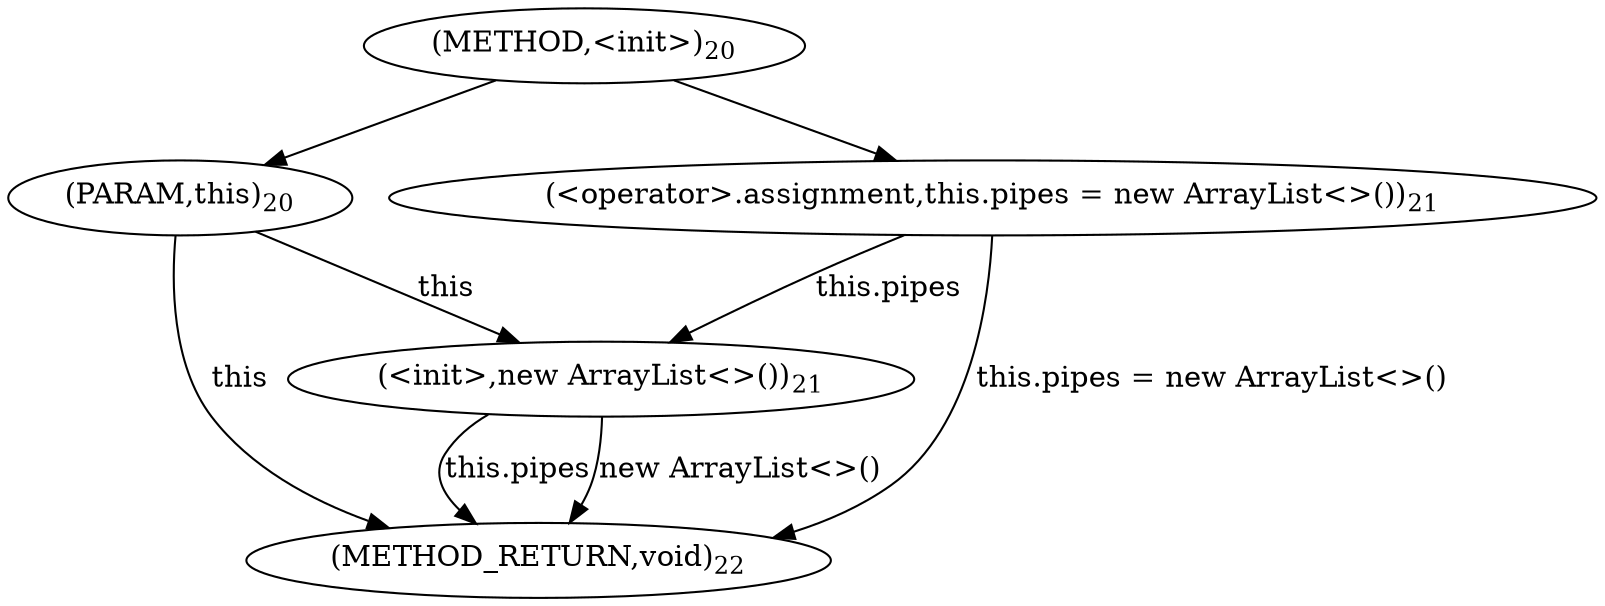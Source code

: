 digraph "&lt;init&gt;" {  
"35" [label = <(METHOD,&lt;init&gt;)<SUB>20</SUB>> ]
"49" [label = <(METHOD_RETURN,void)<SUB>22</SUB>> ]
"36" [label = <(PARAM,this)<SUB>20</SUB>> ]
"38" [label = <(&lt;operator&gt;.assignment,this.pipes = new ArrayList&lt;&gt;())<SUB>21</SUB>> ]
"43" [label = <(&lt;init&gt;,new ArrayList&lt;&gt;())<SUB>21</SUB>> ]
"38" [label = <(&lt;operator&gt;.assignment,this.pipes = new ArrayList&lt;&gt;())<SUB>21</SUB>> ]
"38" [label = <(&lt;operator&gt;.assignment,this.pipes = new ArrayList&lt;&gt;())<SUB>21</SUB>> ]
"43" [label = <(&lt;init&gt;,new ArrayList&lt;&gt;())<SUB>21</SUB>> ]
  "36" -> "49"  [ label = "this"] 
  "38" -> "49"  [ label = "this.pipes = new ArrayList&lt;&gt;()"] 
  "43" -> "49"  [ label = "this.pipes"] 
  "43" -> "49"  [ label = "new ArrayList&lt;&gt;()"] 
  "35" -> "36" 
  "35" -> "38" 
  "36" -> "43"  [ label = "this"] 
  "38" -> "43"  [ label = "this.pipes"] 
}
